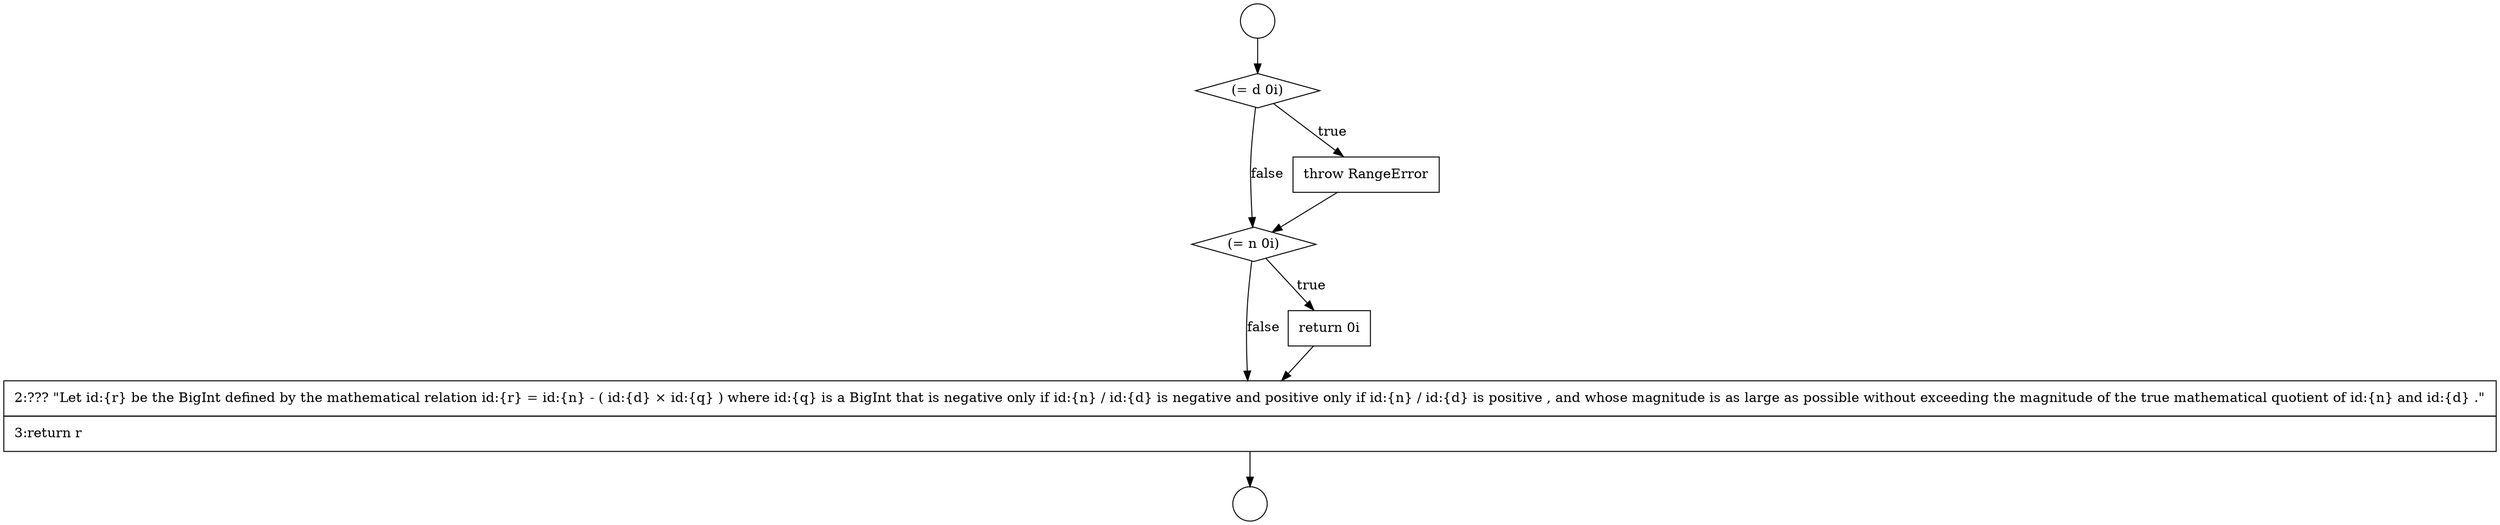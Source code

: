 digraph {
  node170 [shape=circle label=" " color="black" fillcolor="white" style=filled]
  node174 [shape=diamond, label=<<font color="black">(= n 0i)</font>> color="black" fillcolor="white" style=filled]
  node173 [shape=none, margin=0, label=<<font color="black">
    <table border="0" cellborder="1" cellspacing="0" cellpadding="10">
      <tr><td align="left">throw RangeError</td></tr>
    </table>
  </font>> color="black" fillcolor="white" style=filled]
  node176 [shape=none, margin=0, label=<<font color="black">
    <table border="0" cellborder="1" cellspacing="0" cellpadding="10">
      <tr><td align="left">2:??? &quot;Let id:{r} be the BigInt defined by the mathematical relation id:{r} = id:{n} - ( id:{d} &times; id:{q} ) where id:{q} is a BigInt that is negative only if id:{n} / id:{d} is negative and positive only if id:{n} / id:{d} is positive , and whose magnitude is as large as possible without exceeding the magnitude of the true mathematical quotient of id:{n} and id:{d} .&quot;</td></tr>
      <tr><td align="left">3:return r</td></tr>
    </table>
  </font>> color="black" fillcolor="white" style=filled]
  node172 [shape=diamond, label=<<font color="black">(= d 0i)</font>> color="black" fillcolor="white" style=filled]
  node175 [shape=none, margin=0, label=<<font color="black">
    <table border="0" cellborder="1" cellspacing="0" cellpadding="10">
      <tr><td align="left">return 0i</td></tr>
    </table>
  </font>> color="black" fillcolor="white" style=filled]
  node171 [shape=circle label=" " color="black" fillcolor="white" style=filled]
  node175 -> node176 [ color="black"]
  node174 -> node175 [label=<<font color="black">true</font>> color="black"]
  node174 -> node176 [label=<<font color="black">false</font>> color="black"]
  node176 -> node171 [ color="black"]
  node172 -> node173 [label=<<font color="black">true</font>> color="black"]
  node172 -> node174 [label=<<font color="black">false</font>> color="black"]
  node173 -> node174 [ color="black"]
  node170 -> node172 [ color="black"]
}
